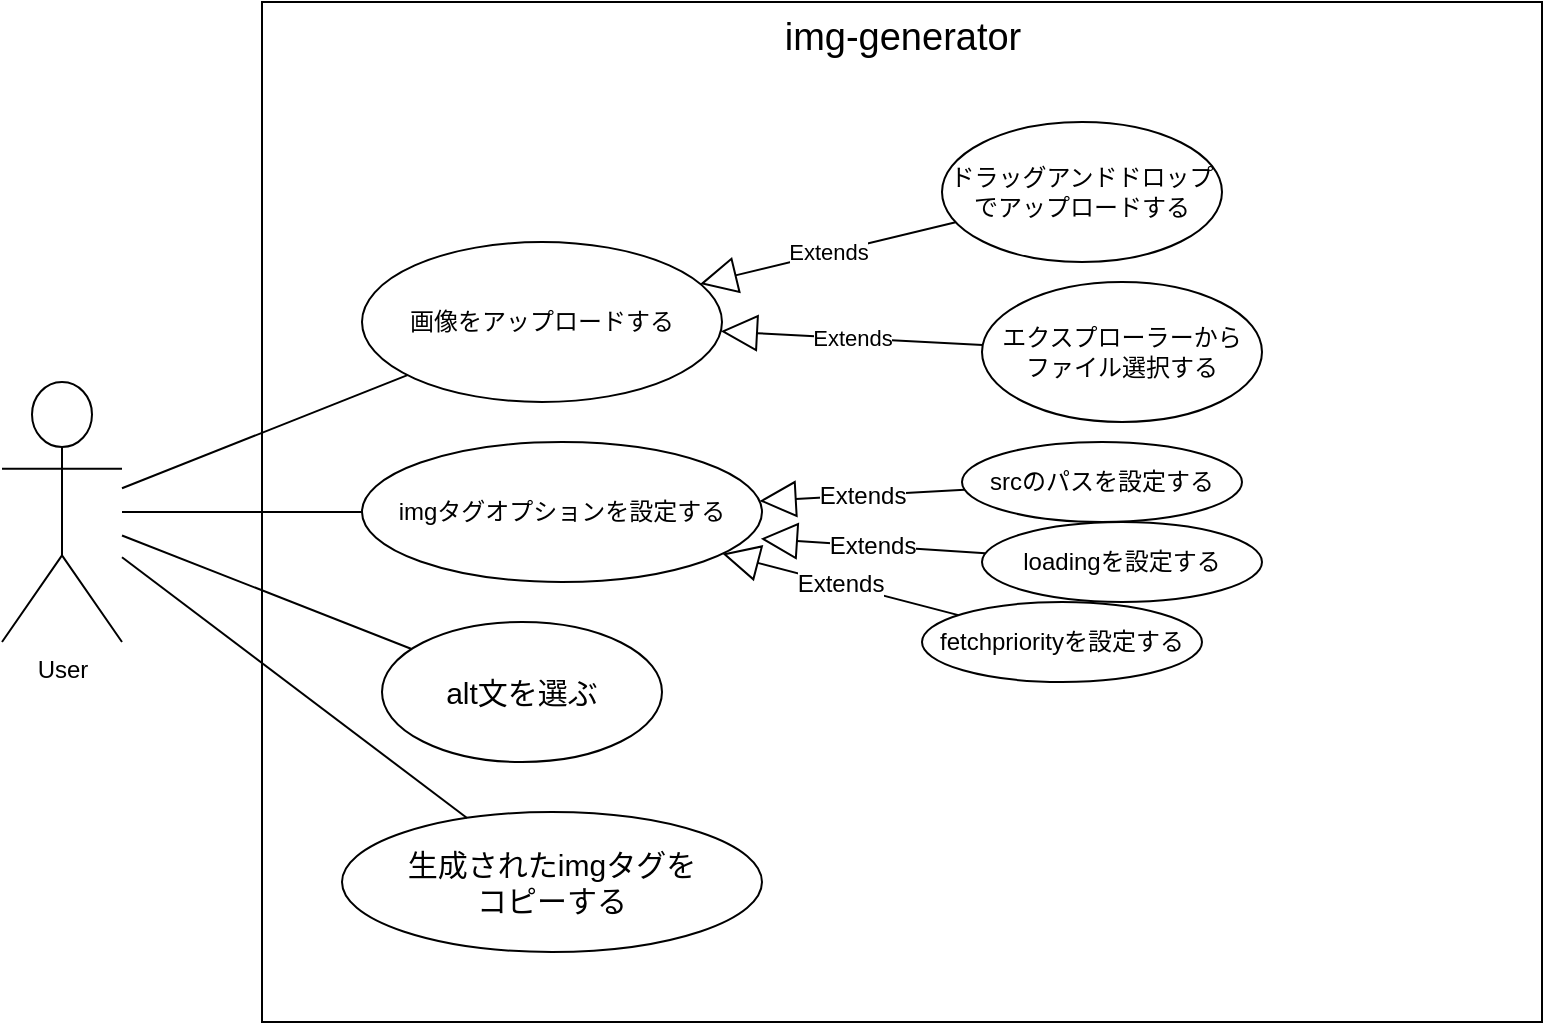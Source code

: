 <mxfile>
    <diagram id="SnNYeeXVXQAJmao7dI92" name="ページ1">
        <mxGraphModel dx="905" dy="556" grid="1" gridSize="10" guides="1" tooltips="1" connect="1" arrows="1" fold="1" page="1" pageScale="1" pageWidth="827" pageHeight="1169" math="0" shadow="0">
            <root>
                <mxCell id="0"/>
                <mxCell id="1" parent="0"/>
                <mxCell id="2" value="&lt;font style=&quot;font-size: 19px;&quot;&gt;img-generator&lt;/font&gt;" style="html=1;verticalAlign=top;fillColor=none;" vertex="1" parent="1">
                    <mxGeometry x="170" y="110" width="640" height="510" as="geometry"/>
                </mxCell>
                <mxCell id="3" value="User" style="shape=umlActor;verticalLabelPosition=bottom;verticalAlign=top;html=1;fillColor=none;" vertex="1" parent="1">
                    <mxGeometry x="40" y="300" width="60" height="130" as="geometry"/>
                </mxCell>
                <mxCell id="4" value="画像をアップロードする" style="ellipse;whiteSpace=wrap;html=1;fillColor=none;" vertex="1" parent="1">
                    <mxGeometry x="220" y="230" width="180" height="80" as="geometry"/>
                </mxCell>
                <mxCell id="9" value="" style="endArrow=none;html=1;" edge="1" parent="1" source="4" target="3">
                    <mxGeometry width="50" height="50" relative="1" as="geometry">
                        <mxPoint x="370" y="410" as="sourcePoint"/>
                        <mxPoint x="420" y="360" as="targetPoint"/>
                    </mxGeometry>
                </mxCell>
                <mxCell id="10" value="ドラッグアンドドロップ&lt;br&gt;でアップロードする" style="ellipse;whiteSpace=wrap;html=1;fillColor=none;" vertex="1" parent="1">
                    <mxGeometry x="510" y="170" width="140" height="70" as="geometry"/>
                </mxCell>
                <mxCell id="11" value="Extends" style="endArrow=block;endSize=16;endFill=0;html=1;" edge="1" parent="1" source="10" target="4">
                    <mxGeometry width="160" relative="1" as="geometry">
                        <mxPoint x="310" y="380" as="sourcePoint"/>
                        <mxPoint x="470" y="380" as="targetPoint"/>
                    </mxGeometry>
                </mxCell>
                <mxCell id="12" value="エクスプローラーから&lt;br&gt;ファイル選択する" style="ellipse;whiteSpace=wrap;html=1;fillColor=none;" vertex="1" parent="1">
                    <mxGeometry x="530" y="250" width="140" height="70" as="geometry"/>
                </mxCell>
                <mxCell id="14" value="Extends" style="endArrow=block;endSize=16;endFill=0;html=1;" edge="1" parent="1" source="12" target="4">
                    <mxGeometry width="160" relative="1" as="geometry">
                        <mxPoint x="310" y="380" as="sourcePoint"/>
                        <mxPoint x="470" y="380" as="targetPoint"/>
                    </mxGeometry>
                </mxCell>
                <mxCell id="15" value="imgタグオプションを設定する" style="ellipse;whiteSpace=wrap;html=1;fontSize=12;fillColor=none;" vertex="1" parent="1">
                    <mxGeometry x="220" y="330" width="200" height="70" as="geometry"/>
                </mxCell>
                <mxCell id="16" value="" style="endArrow=none;html=1;fontSize=12;" edge="1" parent="1" source="15" target="3">
                    <mxGeometry width="50" height="50" relative="1" as="geometry">
                        <mxPoint x="260" y="390" as="sourcePoint"/>
                        <mxPoint x="420" y="340" as="targetPoint"/>
                    </mxGeometry>
                </mxCell>
                <mxCell id="17" value="srcのパスを設定する" style="ellipse;whiteSpace=wrap;html=1;fontSize=12;fillColor=none;" vertex="1" parent="1">
                    <mxGeometry x="520" y="330" width="140" height="40" as="geometry"/>
                </mxCell>
                <mxCell id="18" value="loadingを設定する" style="ellipse;whiteSpace=wrap;html=1;fontSize=12;fillColor=none;" vertex="1" parent="1">
                    <mxGeometry x="530" y="370" width="140" height="40" as="geometry"/>
                </mxCell>
                <mxCell id="19" value="fetchpriorityを設定する" style="ellipse;whiteSpace=wrap;html=1;fontSize=12;fillColor=none;" vertex="1" parent="1">
                    <mxGeometry x="500" y="410" width="140" height="40" as="geometry"/>
                </mxCell>
                <mxCell id="22" value="Extends" style="endArrow=block;endSize=16;endFill=0;html=1;fontSize=12;" edge="1" parent="1" source="17" target="15">
                    <mxGeometry width="160" relative="1" as="geometry">
                        <mxPoint x="310" y="370" as="sourcePoint"/>
                        <mxPoint x="470" y="370" as="targetPoint"/>
                    </mxGeometry>
                </mxCell>
                <mxCell id="24" value="Extends" style="endArrow=block;endSize=16;endFill=0;html=1;fontSize=12;entryX=0.997;entryY=0.691;entryDx=0;entryDy=0;entryPerimeter=0;" edge="1" parent="1" source="18" target="15">
                    <mxGeometry width="160" relative="1" as="geometry">
                        <mxPoint x="310" y="370" as="sourcePoint"/>
                        <mxPoint x="470" y="370" as="targetPoint"/>
                    </mxGeometry>
                </mxCell>
                <mxCell id="25" value="Extends" style="endArrow=block;endSize=16;endFill=0;html=1;fontSize=12;" edge="1" parent="1" source="19" target="15">
                    <mxGeometry width="160" relative="1" as="geometry">
                        <mxPoint x="310" y="370" as="sourcePoint"/>
                        <mxPoint x="470" y="370" as="targetPoint"/>
                    </mxGeometry>
                </mxCell>
                <mxCell id="26" value="alt文を選ぶ" style="ellipse;whiteSpace=wrap;html=1;fontSize=15;fillColor=none;" vertex="1" parent="1">
                    <mxGeometry x="230" y="420" width="140" height="70" as="geometry"/>
                </mxCell>
                <mxCell id="27" value="" style="endArrow=none;html=1;fontSize=12;" edge="1" parent="1" source="26" target="3">
                    <mxGeometry width="50" height="50" relative="1" as="geometry">
                        <mxPoint x="370" y="390" as="sourcePoint"/>
                        <mxPoint x="420" y="340" as="targetPoint"/>
                    </mxGeometry>
                </mxCell>
                <mxCell id="28" value="生成されたimgタグを&lt;br&gt;コピーする" style="ellipse;whiteSpace=wrap;html=1;fontSize=15;fillColor=none;" vertex="1" parent="1">
                    <mxGeometry x="210" y="515" width="210" height="70" as="geometry"/>
                </mxCell>
                <mxCell id="29" value="" style="endArrow=none;html=1;fontSize=15;" edge="1" parent="1" source="28" target="3">
                    <mxGeometry width="50" height="50" relative="1" as="geometry">
                        <mxPoint x="370" y="490" as="sourcePoint"/>
                        <mxPoint x="420" y="440" as="targetPoint"/>
                    </mxGeometry>
                </mxCell>
            </root>
        </mxGraphModel>
    </diagram>
</mxfile>